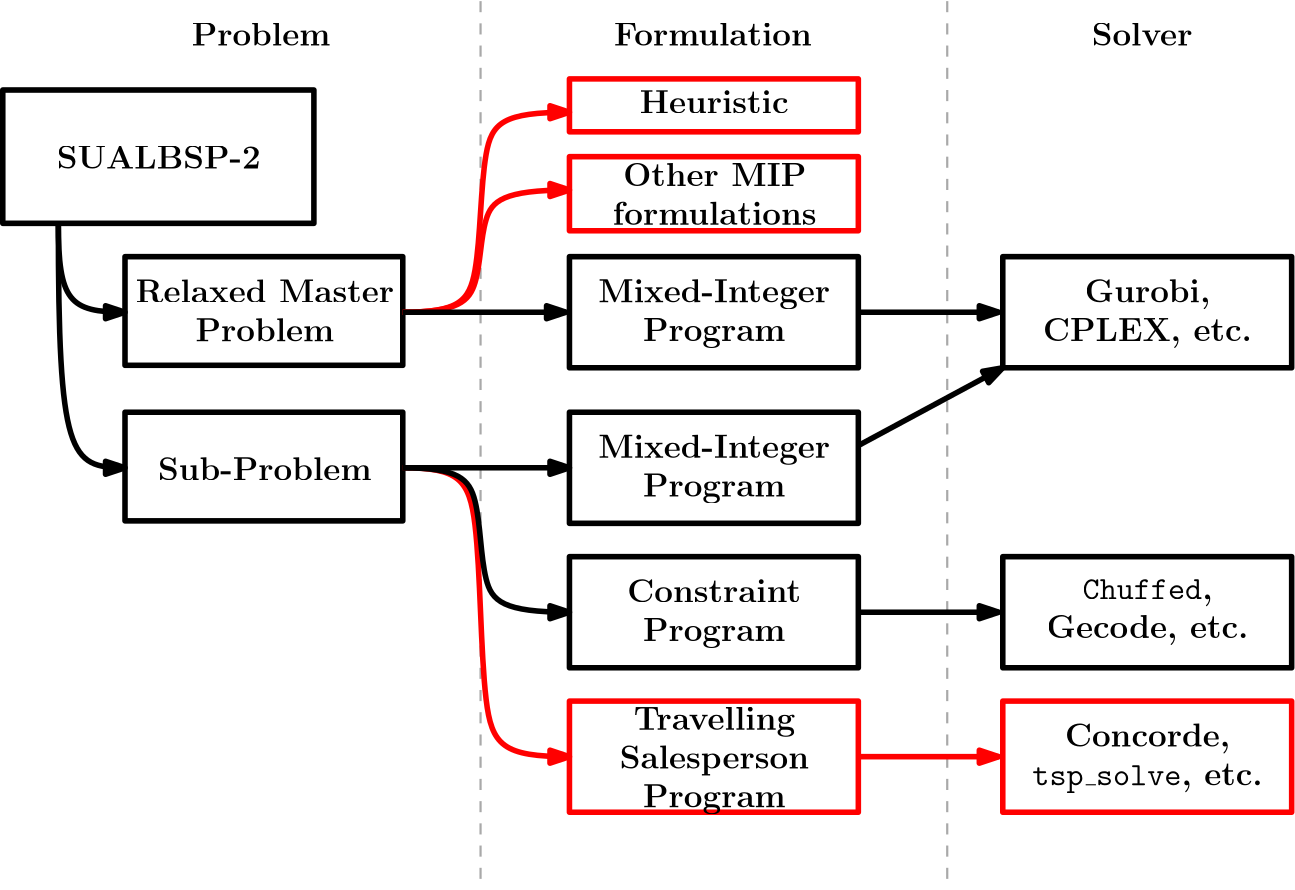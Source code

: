 <?xml version="1.0"?>
<!DOCTYPE ipe SYSTEM "ipe.dtd">
<ipe version="70206" creator="Ipe 7.2.7">
<info created="D:20170518163014" modified="D:20170525214430"/>
<ipestyle name="basic">
<symbol name="arrow/arc(spx)">
<path stroke="sym-stroke" fill="sym-stroke" pen="sym-pen">
0 0 m
-1 0.333 l
-1 -0.333 l
h
</path>
</symbol>
<symbol name="arrow/farc(spx)">
<path stroke="sym-stroke" fill="white" pen="sym-pen">
0 0 m
-1 0.333 l
-1 -0.333 l
h
</path>
</symbol>
<symbol name="arrow/ptarc(spx)">
<path stroke="sym-stroke" fill="sym-stroke" pen="sym-pen">
0 0 m
-1 0.333 l
-0.8 0 l
-1 -0.333 l
h
</path>
</symbol>
<symbol name="arrow/fptarc(spx)">
<path stroke="sym-stroke" fill="white" pen="sym-pen">
0 0 m
-1 0.333 l
-0.8 0 l
-1 -0.333 l
h
</path>
</symbol>
<symbol name="mark/circle(sx)" transformations="translations">
<path fill="sym-stroke">
0.6 0 0 0.6 0 0 e
0.4 0 0 0.4 0 0 e
</path>
</symbol>
<symbol name="mark/disk(sx)" transformations="translations">
<path fill="sym-stroke">
0.6 0 0 0.6 0 0 e
</path>
</symbol>
<symbol name="mark/fdisk(sfx)" transformations="translations">
<group>
<path fill="sym-fill">
0.5 0 0 0.5 0 0 e
</path>
<path fill="sym-stroke" fillrule="eofill">
0.6 0 0 0.6 0 0 e
0.4 0 0 0.4 0 0 e
</path>
</group>
</symbol>
<symbol name="mark/box(sx)" transformations="translations">
<path fill="sym-stroke" fillrule="eofill">
-0.6 -0.6 m
0.6 -0.6 l
0.6 0.6 l
-0.6 0.6 l
h
-0.4 -0.4 m
0.4 -0.4 l
0.4 0.4 l
-0.4 0.4 l
h
</path>
</symbol>
<symbol name="mark/square(sx)" transformations="translations">
<path fill="sym-stroke">
-0.6 -0.6 m
0.6 -0.6 l
0.6 0.6 l
-0.6 0.6 l
h
</path>
</symbol>
<symbol name="mark/fsquare(sfx)" transformations="translations">
<group>
<path fill="sym-fill">
-0.5 -0.5 m
0.5 -0.5 l
0.5 0.5 l
-0.5 0.5 l
h
</path>
<path fill="sym-stroke" fillrule="eofill">
-0.6 -0.6 m
0.6 -0.6 l
0.6 0.6 l
-0.6 0.6 l
h
-0.4 -0.4 m
0.4 -0.4 l
0.4 0.4 l
-0.4 0.4 l
h
</path>
</group>
</symbol>
<symbol name="mark/cross(sx)" transformations="translations">
<group>
<path fill="sym-stroke">
-0.43 -0.57 m
0.57 0.43 l
0.43 0.57 l
-0.57 -0.43 l
h
</path>
<path fill="sym-stroke">
-0.43 0.57 m
0.57 -0.43 l
0.43 -0.57 l
-0.57 0.43 l
h
</path>
</group>
</symbol>
<symbol name="arrow/fnormal(spx)">
<path stroke="sym-stroke" fill="white" pen="sym-pen">
0 0 m
-1 0.333 l
-1 -0.333 l
h
</path>
</symbol>
<symbol name="arrow/pointed(spx)">
<path stroke="sym-stroke" fill="sym-stroke" pen="sym-pen">
0 0 m
-1 0.333 l
-0.8 0 l
-1 -0.333 l
h
</path>
</symbol>
<symbol name="arrow/fpointed(spx)">
<path stroke="sym-stroke" fill="white" pen="sym-pen">
0 0 m
-1 0.333 l
-0.8 0 l
-1 -0.333 l
h
</path>
</symbol>
<symbol name="arrow/linear(spx)">
<path stroke="sym-stroke" pen="sym-pen">
-1 0.333 m
0 0 l
-1 -0.333 l
</path>
</symbol>
<symbol name="arrow/fdouble(spx)">
<path stroke="sym-stroke" fill="white" pen="sym-pen">
0 0 m
-1 0.333 l
-1 -0.333 l
h
-1 0 m
-2 0.333 l
-2 -0.333 l
h
</path>
</symbol>
<symbol name="arrow/double(spx)">
<path stroke="sym-stroke" fill="sym-stroke" pen="sym-pen">
0 0 m
-1 0.333 l
-1 -0.333 l
h
-1 0 m
-2 0.333 l
-2 -0.333 l
h
</path>
</symbol>
<pen name="heavier" value="0.8"/>
<pen name="fat" value="1.2"/>
<pen name="ultrafat" value="2"/>
<symbolsize name="large" value="5"/>
<symbolsize name="small" value="2"/>
<symbolsize name="tiny" value="1.1"/>
<arrowsize name="large" value="10"/>
<arrowsize name="small" value="5"/>
<arrowsize name="tiny" value="3"/>
<color name="red" value="1 0 0"/>
<color name="green" value="0 1 0"/>
<color name="blue" value="0 0 1"/>
<color name="yellow" value="1 1 0"/>
<color name="orange" value="1 0.647 0"/>
<color name="gold" value="1 0.843 0"/>
<color name="purple" value="0.627 0.125 0.941"/>
<color name="gray" value="0.745"/>
<color name="brown" value="0.647 0.165 0.165"/>
<color name="navy" value="0 0 0.502"/>
<color name="pink" value="1 0.753 0.796"/>
<color name="seagreen" value="0.18 0.545 0.341"/>
<color name="turquoise" value="0.251 0.878 0.816"/>
<color name="violet" value="0.933 0.51 0.933"/>
<color name="darkblue" value="0 0 0.545"/>
<color name="darkcyan" value="0 0.545 0.545"/>
<color name="darkgray" value="0.663"/>
<color name="darkgreen" value="0 0.392 0"/>
<color name="darkmagenta" value="0.545 0 0.545"/>
<color name="darkorange" value="1 0.549 0"/>
<color name="darkred" value="0.545 0 0"/>
<color name="lightblue" value="0.678 0.847 0.902"/>
<color name="lightcyan" value="0.878 1 1"/>
<color name="lightgray" value="0.827"/>
<color name="lightgreen" value="0.565 0.933 0.565"/>
<color name="lightyellow" value="1 1 0.878"/>
<dashstyle name="dashed" value="[4] 0"/>
<dashstyle name="dotted" value="[1 3] 0"/>
<dashstyle name="dash dotted" value="[4 2 1 2] 0"/>
<dashstyle name="dash dot dotted" value="[4 2 1 2 1 2] 0"/>
<textsize name="large" value="\large"/>
<textsize name="Large" value="\Large"/>
<textsize name="LARGE" value="\LARGE"/>
<textsize name="huge" value="\huge"/>
<textsize name="Huge" value="\Huge"/>
<textsize name="small" value="\small"/>
<textsize name="footnote" value="\footnotesize"/>
<textsize name="tiny" value="\tiny"/>
<textstyle name="center" begin="\begin{center}" end="\end{center}"/>
<textstyle name="itemize" begin="\begin{itemize}" end="\end{itemize}"/>
<textstyle name="item" begin="\begin{itemize}\item{}" end="\end{itemize}"/>
<gridsize name="4 pts" value="4"/>
<gridsize name="8 pts (~3 mm)" value="8"/>
<gridsize name="16 pts (~6 mm)" value="16"/>
<gridsize name="32 pts (~12 mm)" value="32"/>
<gridsize name="10 pts (~3.5 mm)" value="10"/>
<gridsize name="20 pts (~7 mm)" value="20"/>
<gridsize name="14 pts (~5 mm)" value="14"/>
<gridsize name="28 pts (~10 mm)" value="28"/>
<gridsize name="56 pts (~20 mm)" value="56"/>
<anglesize name="90 deg" value="90"/>
<anglesize name="60 deg" value="60"/>
<anglesize name="45 deg" value="45"/>
<anglesize name="30 deg" value="30"/>
<anglesize name="22.5 deg" value="22.5"/>
<opacity name="10%" value="0.1"/>
<opacity name="30%" value="0.3"/>
<opacity name="50%" value="0.5"/>
<opacity name="75%" value="0.75"/>
<tiling name="falling" angle="-60" step="4" width="1"/>
<tiling name="rising" angle="30" step="4" width="1"/>
</ipestyle>
<page>
<layer name="alpha"/>
<view layers="alpha" active="alpha"/>
<path layer="alpha" matrix="0.866666 0 0 1 173.6 -100" stroke="black" pen="ultrafat">
72 752 m
72 712 l
192 712 l
192 752 l
h
</path>
<text matrix="1.20833 0 0 1 -59.5431 -92.0633" transformations="translations" pos="248 736" stroke="black" type="minipage" width="96" height="14.774" depth="9.8" valign="top" size="large" style="center">{\bf Mixed-Integer Program}</text>
<text matrix="1 0 0 1 4 0" transformations="translations" pos="96 784" stroke="black" type="label" width="49.958" height="8.302" depth="0" valign="baseline" size="large">{\bf Problem}</text>
<text matrix="1 0 0 1 156 0" transformations="translations" pos="96 784" stroke="black" type="label" width="71.295" height="8.302" depth="0" valign="baseline" size="large">{\bf Formulation}</text>
<text matrix="1 0 0 1 328 0" transformations="translations" pos="96 784" stroke="black" type="label" width="36.288" height="8.302" depth="0" valign="baseline" size="large">{\bf Solver}</text>
<path matrix="0.933333 0 0 1.2 -35.2 -134.4" stroke="black" pen="ultrafat">
72 752 m
72 712 l
192 712 l
192 752 l
h
</path>
<path matrix="0.866666 0 0 1 173.6 -44" stroke="black" pen="ultrafat">
72 752 m
72 712 l
192 712 l
192 752 l
h
</path>
<text matrix="1.20833 0 0 1 -59.5431 -36.0633" transformations="translations" pos="248 736" stroke="black" type="minipage" width="96" height="14.774" depth="9.8" valign="top" size="large" style="center">{\bf Mixed-Integer Program}</text>
<path matrix="0.866666 0 0 1 329.6 -44" stroke="black" pen="ultrafat">
72 752 m
72 712 l
192 712 l
192 752 l
h
</path>
<path matrix="1 0 0 1.03452 0 -27.613" stroke="darkgray" dash="dashed" pen="heavier">
204 800 m
204 492 l
</path>
<path matrix="1 0 0 1.03662 168 -29.2961" stroke="darkgray" dash="dashed" pen="heavier">
204 800 m
204 492 l
</path>
<path matrix="0.902875 0 0 1 29.411 -8" stroke="black" pen="ultrafat" arrow="normal/normal">
344 696 m
400 696 l
</path>
<path matrix="0.833333 0 0 0.977778 16 -27.2889" stroke="black" pen="ultrafat">
72 752 m
72 712 l
192 712 l
192 752 l
h
</path>
<text matrix="1.20833 0 0 1 -221.319 -36.1674" transformations="translations" pos="248 736" stroke="black" type="minipage" width="96" height="13.61" depth="8.64" valign="top" size="large" style="center">{\bf Relaxed Master Problem}</text>
<path matrix="0.833333 0 0 0.977778 16 -83.2889" stroke="black" pen="ultrafat">
72 752 m
72 712 l
192 712 l
192 752 l
h
</path>
<text matrix="1.20833 0 0 1 -221.319 -100.167" transformations="translations" pos="248 736" stroke="black" type="minipage" width="96" height="6.642" depth="1.66" valign="top" size="large" style="center">{\bf Sub-Problem}</text>
<path stroke="black" pen="ultrafat" arrow="normal/normal">
52 720 m
52 692
56 688
76 688 c
</path>
<path matrix="0.866666 0 0 1 173.6 -152" stroke="black" pen="ultrafat">
72 752 m
72 712 l
192 712 l
192 752 l
h
</path>
<text matrix="1.20833 0 0 1 -59.5431 -144.063" transformations="translations" pos="248 736" stroke="black" type="minipage" width="96" height="14.774" depth="9.8" valign="top" size="large" style="center">{\bf Constraint\\ Program}</text>
<path matrix="0.866666 0 0 1 329.6 -152" stroke="black" pen="ultrafat">
72 752 m
72 712 l
192 712 l
192 752 l
h
</path>
<text matrix="1.20833 0 0 1 96.4569 -144.063" transformations="translations" pos="248 736" stroke="black" type="minipage" width="96" height="14.268" depth="9.31" valign="top" size="large" style="center">\texttt{Chuffed}{\bf , Gecode, etc.}</text>
<path matrix="0.902875 0 0 1 29.411 -116" stroke="black" pen="ultrafat" arrow="normal/normal">
344 696 m
400 696 l
</path>
<path matrix="0.866666 0 0 1 173.6 -204" stroke="red" pen="ultrafat">
72 752 m
72 712 l
192 712 l
192 752 l
h
</path>
<text matrix="1.20833 0 0 1 -59.4628 -189.991" transformations="translations" pos="248 736" stroke="black" type="minipage" width="96" height="21.732" depth="16.79" valign="top" size="large" style="center">{\bf Travelling Salesperson Program}</text>
<path matrix="0.866666 0 0 1 329.6 -204" stroke="red" pen="ultrafat">
72 752 m
72 712 l
192 712 l
192 752 l
h
</path>
<text matrix="1.20833 0 0 1 96.4569 -196.063" transformations="translations" pos="248 736" stroke="black" type="minipage" width="96" height="14.937" depth="9.97" valign="top" size="large" style="center">{\bf Concorde, } \texttt{tsp\_solve}{\bf, etc.}</text>
<path matrix="0.902875 0 0 1 29.411 -168" stroke="red" pen="ultrafat" arrow="normal/normal">
344 696 m
400 696 l
</path>
<path stroke="black" pen="ultrafat" arrow="normal/normal">
340 640 m
392 668 l
</path>
<text matrix="1.20833 0 0 1 96.4569 -36.063" transformations="translations" pos="248 736" stroke="black" type="minipage" width="96" height="14.774" depth="9.8" valign="top" size="large" style="center">{\bf Gurobi, CPLEX, etc.}</text>
<path stroke="black" pen="ultrafat" arrow="normal/normal">
52 720 m
52 636
56 632
76 632 c
</path>
<path stroke="red" pen="ultrafat" arrow="normal/normal">
176 632 m
196 632
204 624
204 536
212 528
236 528 c
</path>
<path stroke="black" pen="ultrafat" arrow="normal/normal">
176 632 m
196 632
204 624
204 588
212 580
236 580 c
</path>
<path stroke="black" pen="ultrafat" arrow="normal/normal">
176 632 m
236 632 l
</path>
<path matrix="0.866666 0 0 0.47619 173.6 413.905" stroke="red" pen="ultrafat">
72 752 m
72 712 l
192 712 l
192 752 l
h
</path>
<text matrix="1.20833 0 0 1 -59.5431 31.9367" transformations="translations" pos="248 736" stroke="black" type="minipage" width="96" height="6.642" depth="1.66" valign="top" size="large" style="center">{\bf Heuristic}</text>
<path matrix="0.866666 0 0 0.666667 173.6 242.666" stroke="red" pen="ultrafat">
72 752 m
72 712 l
192 712 l
192 752 l
h
</path>
<text matrix="1.20833 0 0 1 -59.3545 5.72839" transformations="translations" pos="248 736" stroke="black" type="minipage" width="96" height="13.61" depth="8.64" valign="top" size="large" style="center">{\bf Other MIP formulations}</text>
<path stroke="red" pen="ultrafat" arrow="normal/normal">
176 688 m
196 688
204 696
204 724
212 732
236 732 c
</path>
<path matrix="1 0 0 0.947368 0 36.2105" stroke="red" pen="ultrafat" arrow="normal/normal">
176 688 m
196 688
204 696
204 756
212 764
236 764 c
</path>
<path matrix="1.0493 0 0 0.715695 -8.67667 189.876" stroke="black" pen="ultrafat" arrow="normal/normal">
176 696 m
232 696 l
</path>
<text matrix="1.20833 0 0 1 -259.543 11.9367" transformations="translations" pos="248 736" stroke="black" type="minipage" width="96" height="6.593" depth="1.61" valign="top" size="large" style="center">{\bf SUALBSP-2}</text>
</page>
</ipe>
